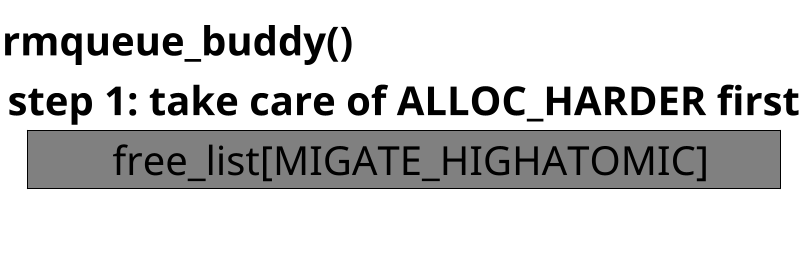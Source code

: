 @startuml
!$font_size = 200
!$border_thick = 5

scale 1/5
skinparam ComponentStyle rectangle
skinparam Component {
    FontSize $font_size
    BorderThickness $border_thick
    BorderColor black
}
skinparam Rectangle {
    FontSize $font_size
    BorderColor black
    BorderThickness 20
    BackgroundColor transparent
}

skinparam Package {
    FontSize $font_size
    BorderThickness 0
    BorderColor transparent
}

package "rmqueue_buddy()" {
    rectangle "step 1: take care of ALLOC_HARDER first" as step1 {
        component "\tfree_list[MIGATE_HIGHATOMIC]\t" as fl #Grey
        [tag0] $tag0
        fl-down-[tag0]
        hide $tag0
    }
}

@enduml